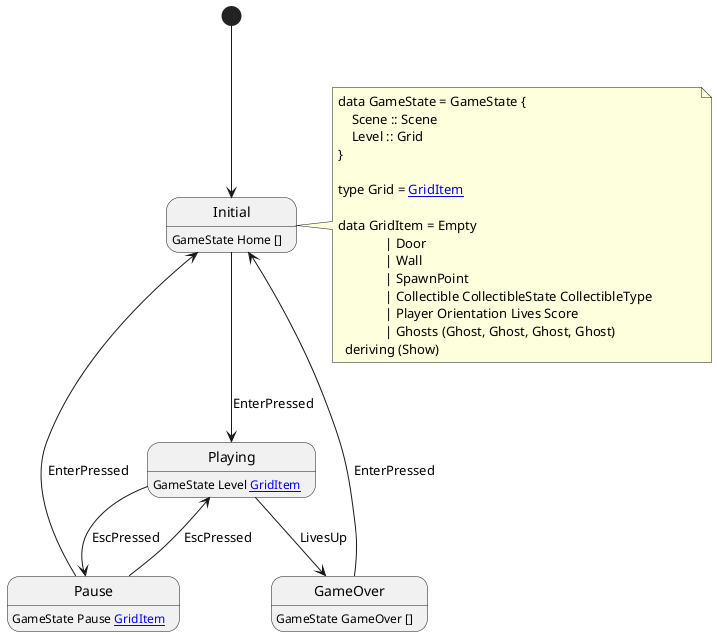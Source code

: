 @startuml



[*] --> Initial
Initial: GameState Home []

note right of Initial
data GameState = GameState {
    Scene :: Scene
    Level :: Grid
}

type Grid = [[GridItem]]

data GridItem = Empty
              | Door
              | Wall
              | SpawnPoint
              | Collectible CollectibleState CollectibleType
              | Player Orientation Lives Score 
              | Ghosts (Ghost, Ghost, Ghost, Ghost)                        
  deriving (Show)
end note

Initial --> Playing : EnterPressed
Playing: GameState Level [[GridItem]]

Playing -> Pause : EscPressed
Pause: GameState Pause [[GridItem]]

Pause --> Playing : EscPressed
Pause --> Initial : EnterPressed

Playing --> GameOver : LivesUp
GameOver: GameState GameOver []


GameOver --> Initial : EnterPressed

@enduml
